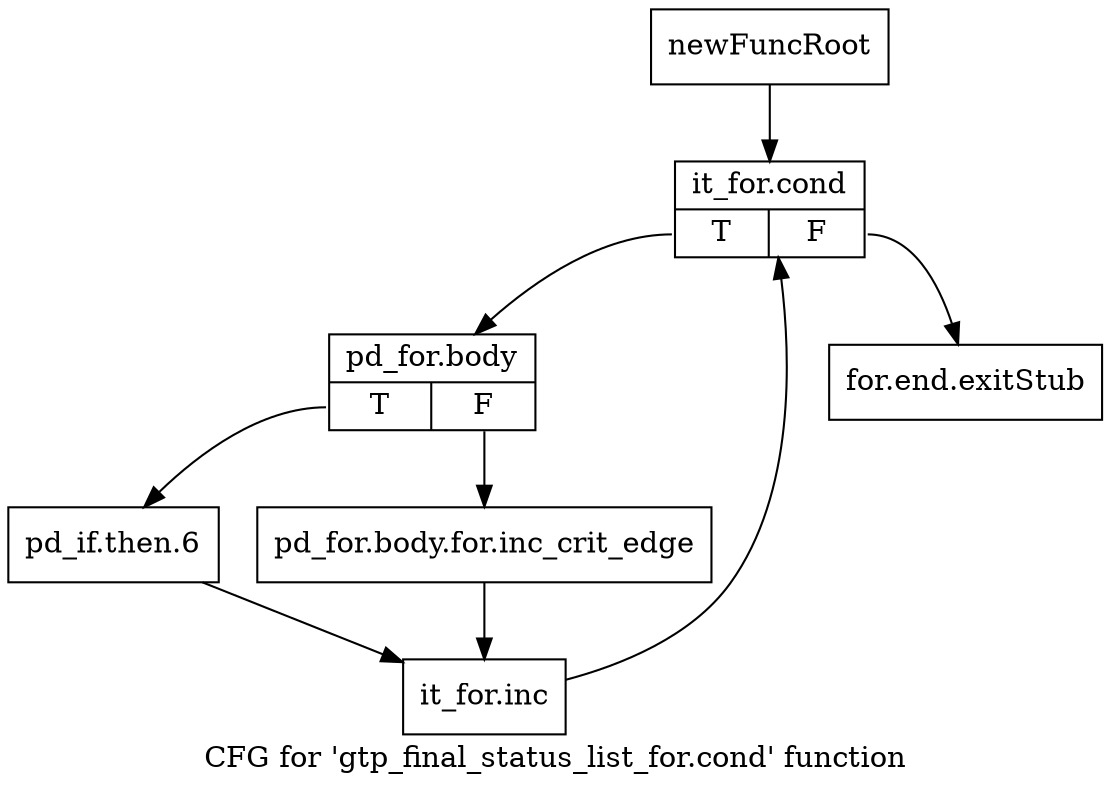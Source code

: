 digraph "CFG for 'gtp_final_status_list_for.cond' function" {
	label="CFG for 'gtp_final_status_list_for.cond' function";

	Node0x4823190 [shape=record,label="{newFuncRoot}"];
	Node0x4823190 -> Node0x4823230;
	Node0x48231e0 [shape=record,label="{for.end.exitStub}"];
	Node0x4823230 [shape=record,label="{it_for.cond|{<s0>T|<s1>F}}"];
	Node0x4823230:s0 -> Node0x4823a90;
	Node0x4823230:s1 -> Node0x48231e0;
	Node0x4823a90 [shape=record,label="{pd_for.body|{<s0>T|<s1>F}}"];
	Node0x4823a90:s0 -> Node0x4823b30;
	Node0x4823a90:s1 -> Node0x4823ae0;
	Node0x4823ae0 [shape=record,label="{pd_for.body.for.inc_crit_edge}"];
	Node0x4823ae0 -> Node0x4823b80;
	Node0x4823b30 [shape=record,label="{pd_if.then.6}"];
	Node0x4823b30 -> Node0x4823b80;
	Node0x4823b80 [shape=record,label="{it_for.inc}"];
	Node0x4823b80 -> Node0x4823230;
}
